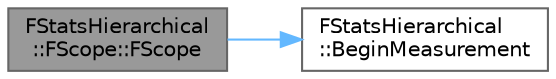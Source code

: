 digraph "FStatsHierarchical::FScope::FScope"
{
 // INTERACTIVE_SVG=YES
 // LATEX_PDF_SIZE
  bgcolor="transparent";
  edge [fontname=Helvetica,fontsize=10,labelfontname=Helvetica,labelfontsize=10];
  node [fontname=Helvetica,fontsize=10,shape=box,height=0.2,width=0.4];
  rankdir="LR";
  Node1 [id="Node000001",label="FStatsHierarchical\l::FScope::FScope",height=0.2,width=0.4,color="gray40", fillcolor="grey60", style="filled", fontcolor="black",tooltip=" "];
  Node1 -> Node2 [id="edge1_Node000001_Node000002",color="steelblue1",style="solid",tooltip=" "];
  Node2 [id="Node000002",label="FStatsHierarchical\l::BeginMeasurement",height=0.2,width=0.4,color="grey40", fillcolor="white", style="filled",URL="$df/d57/classFStatsHierarchical.html#aae8a2b79f1e732c810b2085806c51719",tooltip="Begins a single measurement given a label."];
}
